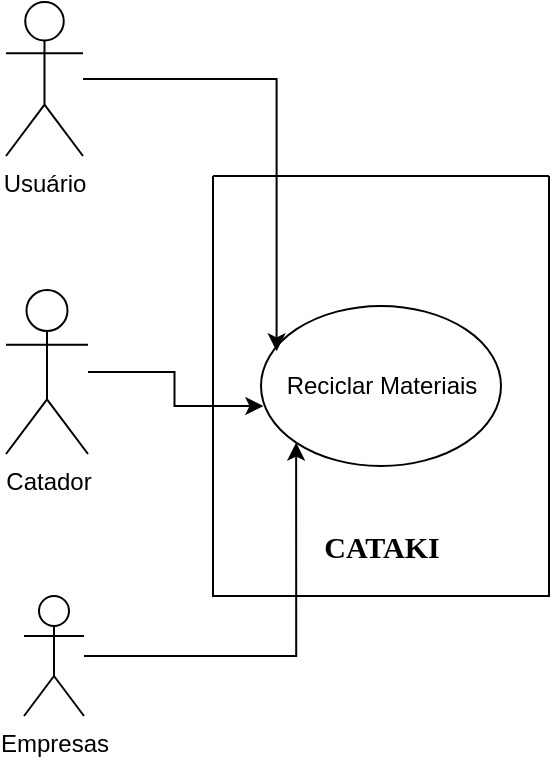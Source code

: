 <mxfile version="24.2.8" type="github">
  <diagram name="Página-1" id="tbxsKGqpclj8XcvXtITo">
    <mxGraphModel dx="794" dy="1623" grid="1" gridSize="10" guides="1" tooltips="1" connect="1" arrows="1" fold="1" page="1" pageScale="1" pageWidth="827" pageHeight="1169" math="0" shadow="0">
      <root>
        <object label="" id="0">
          <mxCell />
        </object>
        <mxCell id="1" parent="0" />
        <object label="Catador" Catador="" id="dHHhUOngNxmmZD-m6sLB-10">
          <mxCell style="shape=umlActor;verticalLabelPosition=bottom;verticalAlign=top;html=1;outlineConnect=0;fontFamily=Helvetica;" vertex="1" parent="1">
            <mxGeometry x="150" y="107" width="41" height="82" as="geometry" />
          </mxCell>
        </object>
        <mxCell id="dHHhUOngNxmmZD-m6sLB-12" value="Usuário" style="shape=umlActor;verticalLabelPosition=bottom;verticalAlign=top;html=1;outlineConnect=0;" vertex="1" parent="1">
          <mxGeometry x="150" y="-37" width="38.5" height="77" as="geometry" />
        </mxCell>
        <mxCell id="dHHhUOngNxmmZD-m6sLB-15" value="" style="swimlane;startSize=0;" vertex="1" parent="1">
          <mxGeometry x="253.5" y="50" width="168" height="210" as="geometry" />
        </mxCell>
        <mxCell id="dHHhUOngNxmmZD-m6sLB-16" value="&lt;font style=&quot;font-size: 12px;&quot;&gt;Reciclar Materiais&lt;/font&gt;" style="ellipse;whiteSpace=wrap;html=1;" vertex="1" parent="dHHhUOngNxmmZD-m6sLB-15">
          <mxGeometry x="24" y="65" width="120" height="80" as="geometry" />
        </mxCell>
        <mxCell id="dHHhUOngNxmmZD-m6sLB-21" value="CATAKI" style="text;html=1;align=center;verticalAlign=middle;whiteSpace=wrap;rounded=0;fontFamily=Verdana;fontStyle=1;fontSize=15;" vertex="1" parent="dHHhUOngNxmmZD-m6sLB-15">
          <mxGeometry x="54" y="170" width="60" height="30" as="geometry" />
        </mxCell>
        <mxCell id="dHHhUOngNxmmZD-m6sLB-26" style="edgeStyle=orthogonalEdgeStyle;rounded=0;orthogonalLoop=1;jettySize=auto;html=1;entryX=0.01;entryY=0.625;entryDx=0;entryDy=0;entryPerimeter=0;" edge="1" parent="1" source="dHHhUOngNxmmZD-m6sLB-10" target="dHHhUOngNxmmZD-m6sLB-16">
          <mxGeometry relative="1" as="geometry" />
        </mxCell>
        <mxCell id="dHHhUOngNxmmZD-m6sLB-27" value="Empresas" style="shape=umlActor;verticalLabelPosition=bottom;verticalAlign=top;html=1;outlineConnect=0;" vertex="1" parent="1">
          <mxGeometry x="159" y="260" width="30" height="60" as="geometry" />
        </mxCell>
        <mxCell id="dHHhUOngNxmmZD-m6sLB-28" style="edgeStyle=orthogonalEdgeStyle;rounded=0;orthogonalLoop=1;jettySize=auto;html=1;entryX=0;entryY=1;entryDx=0;entryDy=0;" edge="1" parent="1" source="dHHhUOngNxmmZD-m6sLB-27" target="dHHhUOngNxmmZD-m6sLB-16">
          <mxGeometry relative="1" as="geometry" />
        </mxCell>
        <mxCell id="dHHhUOngNxmmZD-m6sLB-30" style="edgeStyle=orthogonalEdgeStyle;rounded=0;orthogonalLoop=1;jettySize=auto;html=1;entryX=0.065;entryY=0.283;entryDx=0;entryDy=0;entryPerimeter=0;" edge="1" parent="1" source="dHHhUOngNxmmZD-m6sLB-12" target="dHHhUOngNxmmZD-m6sLB-16">
          <mxGeometry relative="1" as="geometry" />
        </mxCell>
      </root>
    </mxGraphModel>
  </diagram>
</mxfile>
